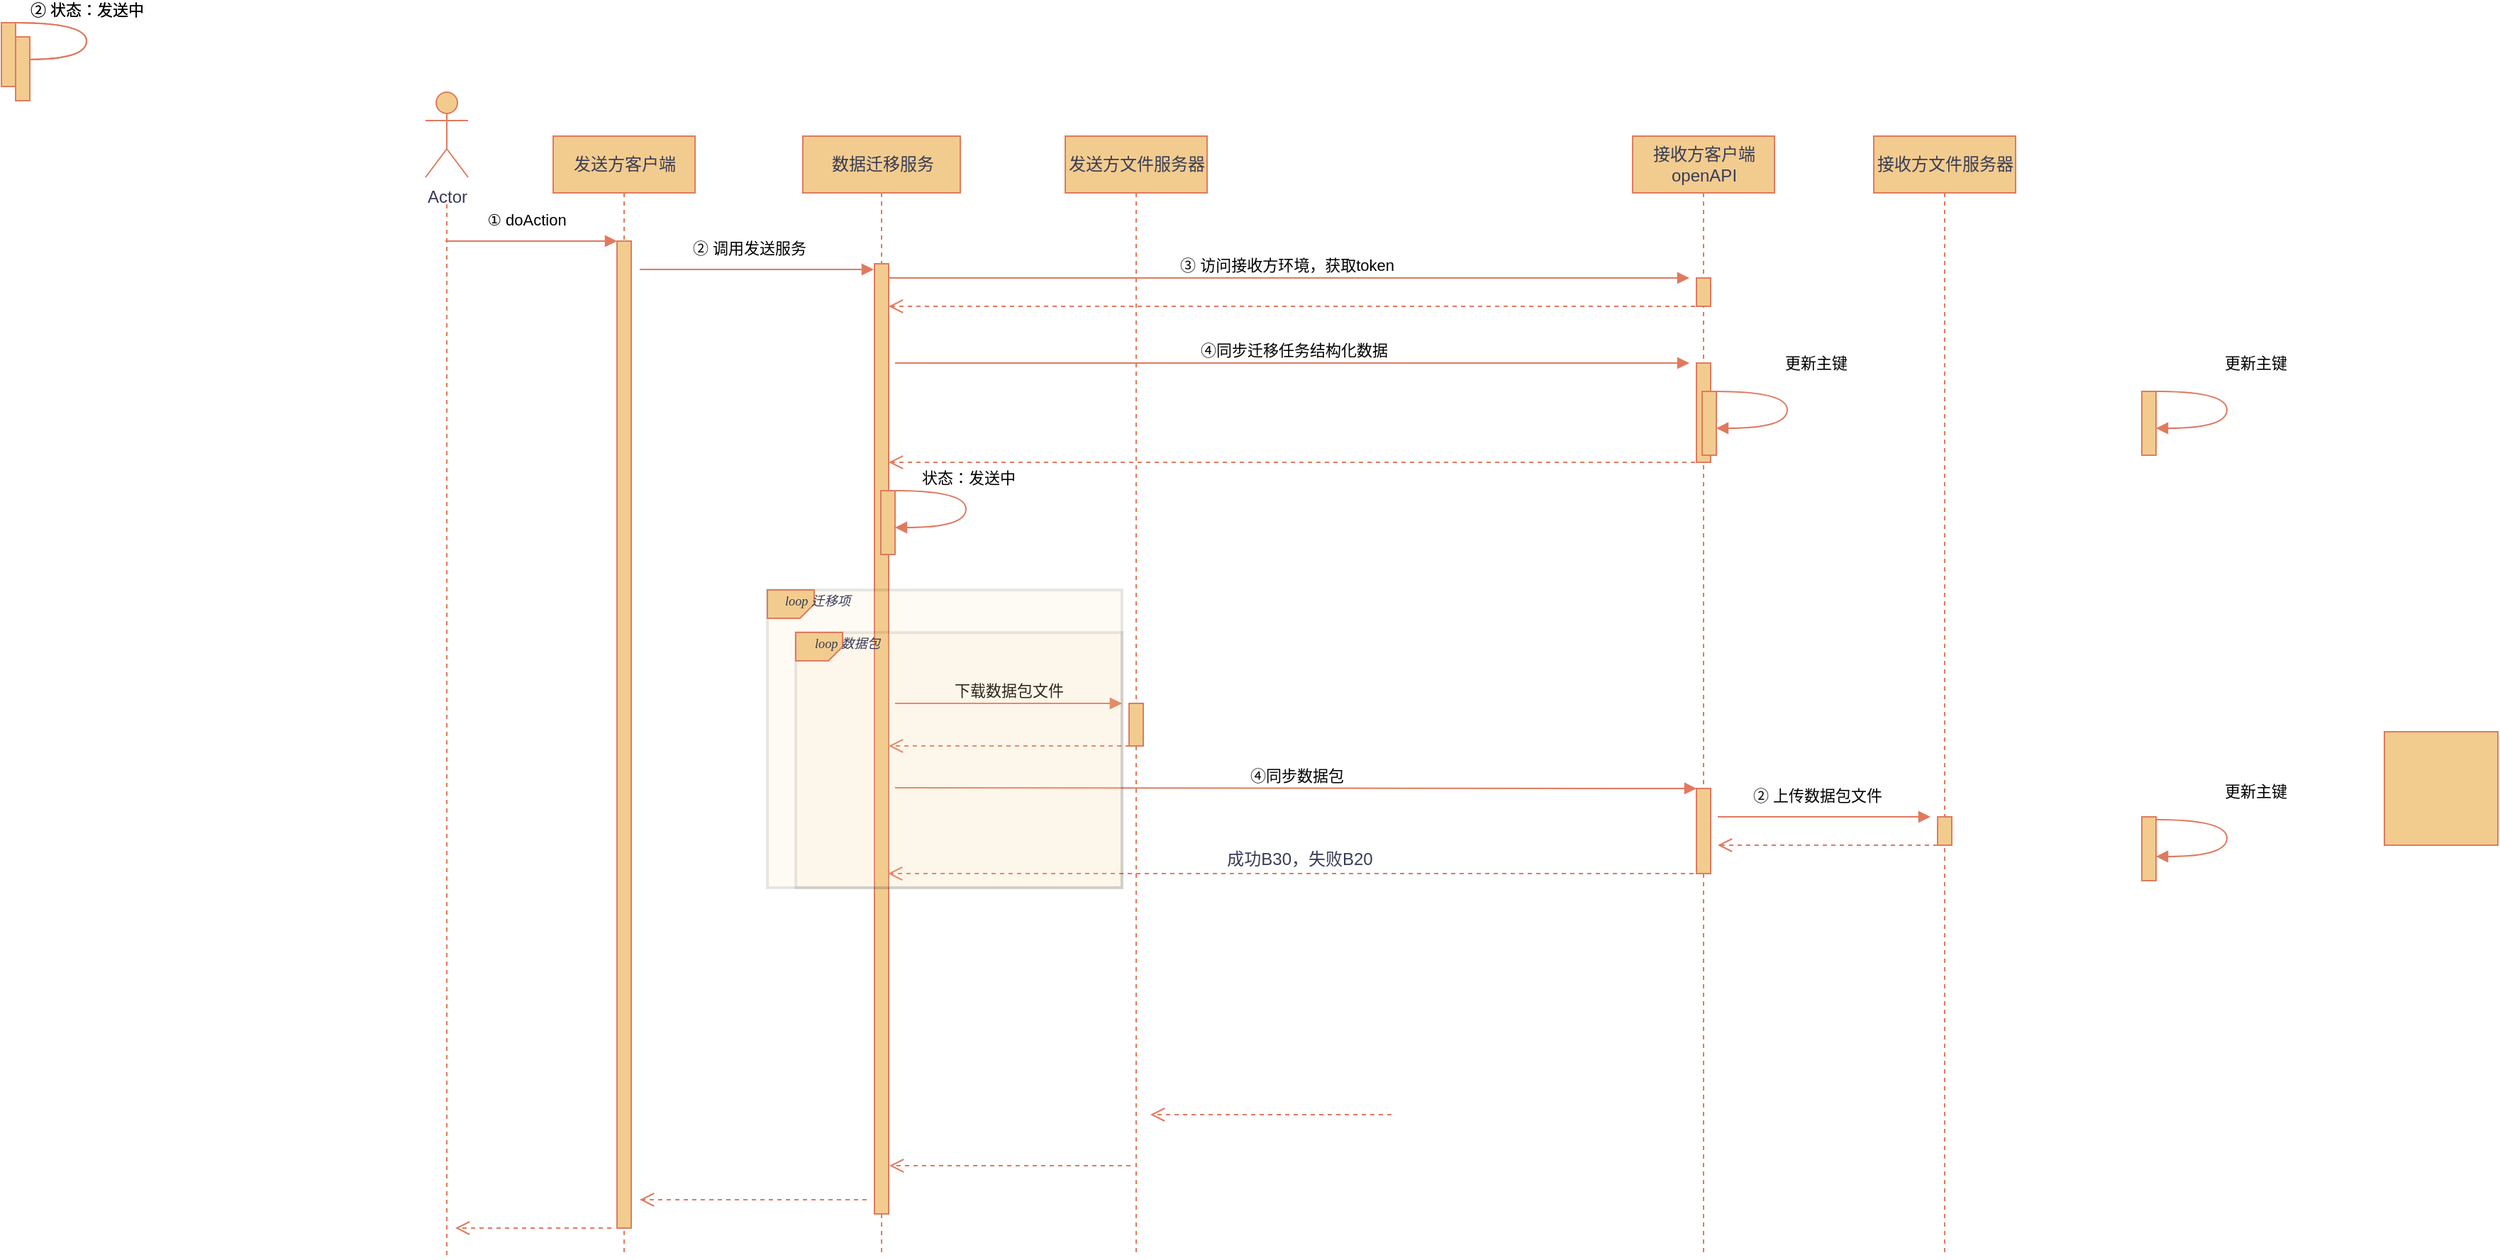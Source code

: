 <mxfile version="22.0.4" type="github">
  <diagram name="Page-1" id="2YBvvXClWsGukQMizWep">
    <mxGraphModel dx="2704" dy="1289" grid="1" gridSize="10" guides="1" tooltips="1" connect="1" arrows="0" fold="1" page="0" pageScale="1" pageWidth="850" pageHeight="1100" math="0" shadow="0">
      <root>
        <mxCell id="0" />
        <mxCell id="1" parent="0" />
        <mxCell id="aM9ryv3xv72pqoxQDRHE-1" value="发送方客户端" style="shape=umlLifeline;perimeter=lifelinePerimeter;html=1;container=0;dropTarget=0;collapsible=0;recursiveResize=0;outlineConnect=0;portConstraint=eastwest;newEdgeStyle={&quot;edgeStyle&quot;:&quot;elbowEdgeStyle&quot;,&quot;elbow&quot;:&quot;vertical&quot;,&quot;curved&quot;:0,&quot;rounded&quot;:0};labelBackgroundColor=none;fillColor=#F2CC8F;strokeColor=#E07A5F;fontColor=#393C56;" parent="1" vertex="1">
          <mxGeometry x="29" y="170" width="100" height="790" as="geometry" />
        </mxCell>
        <mxCell id="aM9ryv3xv72pqoxQDRHE-2" value="" style="html=1;points=[];perimeter=orthogonalPerimeter;outlineConnect=0;targetShapes=umlLifeline;portConstraint=eastwest;newEdgeStyle={&quot;edgeStyle&quot;:&quot;elbowEdgeStyle&quot;,&quot;elbow&quot;:&quot;vertical&quot;,&quot;curved&quot;:0,&quot;rounded&quot;:0};labelBackgroundColor=none;fillColor=#F2CC8F;strokeColor=#E07A5F;fontColor=#393C56;" parent="1" vertex="1">
          <mxGeometry x="74" y="244" width="10" height="696" as="geometry" />
        </mxCell>
        <mxCell id="aM9ryv3xv72pqoxQDRHE-5" value="数据迁移服务" style="shape=umlLifeline;perimeter=lifelinePerimeter;html=1;container=0;dropTarget=0;collapsible=0;recursiveResize=0;outlineConnect=0;portConstraint=eastwest;newEdgeStyle={&quot;edgeStyle&quot;:&quot;elbowEdgeStyle&quot;,&quot;elbow&quot;:&quot;vertical&quot;,&quot;curved&quot;:0,&quot;rounded&quot;:0};labelBackgroundColor=none;fillColor=#F2CC8F;strokeColor=#E07A5F;fontColor=#393C56;" parent="1" vertex="1">
          <mxGeometry x="205" y="170" width="111" height="790" as="geometry" />
        </mxCell>
        <mxCell id="aM9ryv3xv72pqoxQDRHE-3" value="① doAction" style="html=1;verticalAlign=bottom;startArrow=none;endArrow=block;startSize=8;edgeStyle=elbowEdgeStyle;elbow=vertical;curved=0;rounded=0;startFill=0;labelBackgroundColor=none;strokeColor=#E07A5F;fontColor=default;" parent="1" target="aM9ryv3xv72pqoxQDRHE-2" edge="1">
          <mxGeometry x="-0.069" y="6" relative="1" as="geometry">
            <mxPoint x="-47" y="244" as="sourcePoint" />
            <Array as="points" />
            <mxPoint as="offset" />
          </mxGeometry>
        </mxCell>
        <mxCell id="dqEPXR2y4I70jWlFoT9I-14" value="" style="group;labelBackgroundColor=none;fontColor=#393C56;" parent="1" vertex="1" connectable="0">
          <mxGeometry x="-61" y="139" width="30" height="125" as="geometry" />
        </mxCell>
        <mxCell id="dqEPXR2y4I70jWlFoT9I-5" value="Actor" style="shape=umlActor;verticalLabelPosition=bottom;verticalAlign=top;html=1;labelBackgroundColor=none;fillColor=#F2CC8F;strokeColor=#E07A5F;fontColor=#393C56;" parent="dqEPXR2y4I70jWlFoT9I-14" vertex="1">
          <mxGeometry width="30" height="60" as="geometry" />
        </mxCell>
        <mxCell id="dqEPXR2y4I70jWlFoT9I-12" value="" style="html=1;verticalAlign=bottom;endArrow=none;dashed=1;endSize=8;edgeStyle=elbowEdgeStyle;elbow=vertical;curved=0;rounded=0;endFill=0;labelBackgroundColor=none;strokeColor=#E07A5F;fontColor=default;" parent="dqEPXR2y4I70jWlFoT9I-14" edge="1">
          <mxGeometry relative="1" as="geometry">
            <mxPoint x="15" y="821" as="targetPoint" />
            <Array as="points">
              <mxPoint x="21.5" y="125" />
              <mxPoint x="15" y="163" />
            </Array>
            <mxPoint x="15" y="79" as="sourcePoint" />
          </mxGeometry>
        </mxCell>
        <mxCell id="dqEPXR2y4I70jWlFoT9I-20" value="发送方文件服务器" style="shape=umlLifeline;perimeter=lifelinePerimeter;html=1;container=0;dropTarget=0;collapsible=0;recursiveResize=0;outlineConnect=0;portConstraint=eastwest;newEdgeStyle={&quot;edgeStyle&quot;:&quot;elbowEdgeStyle&quot;,&quot;elbow&quot;:&quot;vertical&quot;,&quot;curved&quot;:0,&quot;rounded&quot;:0};labelBackgroundColor=none;fillColor=#F2CC8F;strokeColor=#E07A5F;fontColor=#393C56;" parent="1" vertex="1">
          <mxGeometry x="390" y="170" width="100" height="790" as="geometry" />
        </mxCell>
        <mxCell id="dqEPXR2y4I70jWlFoT9I-33" value="" style="html=1;points=[];perimeter=orthogonalPerimeter;outlineConnect=0;targetShapes=umlLifeline;portConstraint=eastwest;newEdgeStyle={&quot;edgeStyle&quot;:&quot;elbowEdgeStyle&quot;,&quot;elbow&quot;:&quot;vertical&quot;,&quot;curved&quot;:0,&quot;rounded&quot;:0};labelBackgroundColor=none;fillColor=#F2CC8F;strokeColor=#E07A5F;fontColor=#393C56;" parent="dqEPXR2y4I70jWlFoT9I-20" vertex="1">
          <mxGeometry x="45" y="400" width="10" height="30" as="geometry" />
        </mxCell>
        <mxCell id="dqEPXR2y4I70jWlFoT9I-30" value="下载数据包文件" style="html=1;verticalAlign=bottom;endArrow=block;edgeStyle=elbowEdgeStyle;elbow=vertical;curved=0;rounded=0;labelBackgroundColor=none;strokeColor=#E07A5F;fontColor=default;" parent="1" edge="1">
          <mxGeometry relative="1" as="geometry">
            <mxPoint x="270" y="570" as="sourcePoint" />
            <Array as="points">
              <mxPoint x="355" y="570" />
            </Array>
            <mxPoint x="430" y="570" as="targetPoint" />
          </mxGeometry>
        </mxCell>
        <mxCell id="xVjlX6ZCD8ZEZcHUDVlv-67" value="" style="html=1;verticalAlign=bottom;endArrow=open;dashed=1;endSize=8;edgeStyle=elbowEdgeStyle;elbow=vertical;curved=0;rounded=0;labelBackgroundColor=none;strokeColor=#E07A5F;fontColor=default;" parent="1" edge="1">
          <mxGeometry relative="1" as="geometry">
            <mxPoint x="450" y="860" as="targetPoint" />
            <Array as="points" />
            <mxPoint x="620" y="860" as="sourcePoint" />
          </mxGeometry>
        </mxCell>
        <mxCell id="xVjlX6ZCD8ZEZcHUDVlv-79" value="" style="html=1;verticalAlign=bottom;endArrow=open;dashed=1;endSize=8;edgeStyle=elbowEdgeStyle;elbow=vertical;curved=0;rounded=0;labelBackgroundColor=none;strokeColor=#E07A5F;fontColor=default;" parent="1" edge="1">
          <mxGeometry x="-1" y="397" relative="1" as="geometry">
            <mxPoint x="90" y="920" as="targetPoint" />
            <Array as="points">
              <mxPoint x="175" y="920" />
            </Array>
            <mxPoint x="250" y="920" as="sourcePoint" />
            <mxPoint x="276" y="-111" as="offset" />
          </mxGeometry>
        </mxCell>
        <mxCell id="xVjlX6ZCD8ZEZcHUDVlv-80" value="" style="html=1;verticalAlign=bottom;endArrow=open;dashed=1;endSize=8;edgeStyle=elbowEdgeStyle;elbow=vertical;curved=0;rounded=0;labelBackgroundColor=none;strokeColor=#E07A5F;fontColor=default;" parent="1" edge="1">
          <mxGeometry relative="1" as="geometry">
            <mxPoint x="266" y="896" as="targetPoint" />
            <Array as="points" />
            <mxPoint x="436" y="896" as="sourcePoint" />
          </mxGeometry>
        </mxCell>
        <mxCell id="xVjlX6ZCD8ZEZcHUDVlv-81" value="" style="html=1;verticalAlign=bottom;endArrow=open;dashed=1;endSize=8;edgeStyle=elbowEdgeStyle;elbow=vertical;curved=0;rounded=0;labelBackgroundColor=none;strokeColor=#E07A5F;fontColor=default;" parent="1" edge="1">
          <mxGeometry x="-1" y="397" relative="1" as="geometry">
            <mxPoint x="-40" y="940" as="targetPoint" />
            <Array as="points">
              <mxPoint x="45" y="940" />
            </Array>
            <mxPoint x="70" y="940" as="sourcePoint" />
            <mxPoint x="276" y="-111" as="offset" />
          </mxGeometry>
        </mxCell>
        <mxCell id="_pvaLfHRy_cF2C6sSua_-3" value="接收方客户端&lt;br&gt;openAPI" style="shape=umlLifeline;perimeter=lifelinePerimeter;html=1;container=0;dropTarget=0;collapsible=0;recursiveResize=0;outlineConnect=0;portConstraint=eastwest;newEdgeStyle={&quot;edgeStyle&quot;:&quot;elbowEdgeStyle&quot;,&quot;elbow&quot;:&quot;vertical&quot;,&quot;curved&quot;:0,&quot;rounded&quot;:0};labelBackgroundColor=none;fillColor=#F2CC8F;strokeColor=#E07A5F;fontColor=#393C56;" vertex="1" parent="1">
          <mxGeometry x="790" y="170" width="100" height="790" as="geometry" />
        </mxCell>
        <mxCell id="_pvaLfHRy_cF2C6sSua_-4" value="" style="html=1;points=[];perimeter=orthogonalPerimeter;outlineConnect=0;targetShapes=umlLifeline;portConstraint=eastwest;newEdgeStyle={&quot;edgeStyle&quot;:&quot;elbowEdgeStyle&quot;,&quot;elbow&quot;:&quot;vertical&quot;,&quot;curved&quot;:0,&quot;rounded&quot;:0};labelBackgroundColor=none;fillColor=#F2CC8F;strokeColor=#E07A5F;fontColor=#393C56;" vertex="1" parent="_pvaLfHRy_cF2C6sSua_-3">
          <mxGeometry x="45" y="100" width="10" height="20" as="geometry" />
        </mxCell>
        <mxCell id="_pvaLfHRy_cF2C6sSua_-10" value="" style="html=1;points=[];perimeter=orthogonalPerimeter;outlineConnect=0;targetShapes=umlLifeline;portConstraint=eastwest;newEdgeStyle={&quot;edgeStyle&quot;:&quot;elbowEdgeStyle&quot;,&quot;elbow&quot;:&quot;vertical&quot;,&quot;curved&quot;:0,&quot;rounded&quot;:0};labelBackgroundColor=none;fillColor=#F2CC8F;strokeColor=#E07A5F;fontColor=#393C56;" vertex="1" parent="_pvaLfHRy_cF2C6sSua_-3">
          <mxGeometry x="45" y="160" width="10" height="70" as="geometry" />
        </mxCell>
        <mxCell id="_pvaLfHRy_cF2C6sSua_-37" value="" style="html=1;points=[];perimeter=orthogonalPerimeter;outlineConnect=0;targetShapes=umlLifeline;portConstraint=eastwest;newEdgeStyle={&quot;edgeStyle&quot;:&quot;elbowEdgeStyle&quot;,&quot;elbow&quot;:&quot;vertical&quot;,&quot;curved&quot;:0,&quot;rounded&quot;:0};labelBackgroundColor=none;fillColor=#F2CC8F;strokeColor=#E07A5F;fontColor=#393C56;" vertex="1" parent="_pvaLfHRy_cF2C6sSua_-3">
          <mxGeometry x="45" y="460" width="10" height="60" as="geometry" />
        </mxCell>
        <mxCell id="_pvaLfHRy_cF2C6sSua_-5" value="③ 访问接收方环境，获取token" style="html=1;verticalAlign=bottom;endArrow=block;edgeStyle=elbowEdgeStyle;elbow=vertical;curved=0;rounded=0;labelBackgroundColor=none;strokeColor=#E07A5F;fontColor=default;" edge="1" parent="1">
          <mxGeometry x="0.001" relative="1" as="geometry">
            <mxPoint x="260" y="270" as="sourcePoint" />
            <Array as="points" />
            <mxPoint x="830" y="270" as="targetPoint" />
            <mxPoint as="offset" />
          </mxGeometry>
        </mxCell>
        <mxCell id="_pvaLfHRy_cF2C6sSua_-6" value="" style="html=1;verticalAlign=bottom;endArrow=open;dashed=1;endSize=8;elbow=vertical;rounded=0;labelBackgroundColor=none;strokeColor=#E07A5F;fontColor=default;" edge="1" parent="1" target="aM9ryv3xv72pqoxQDRHE-6">
          <mxGeometry relative="1" as="geometry">
            <mxPoint x="84" y="290" as="targetPoint" />
            <mxPoint x="840" y="290" as="sourcePoint" />
          </mxGeometry>
        </mxCell>
        <mxCell id="_pvaLfHRy_cF2C6sSua_-9" value="" style="group" vertex="1" connectable="0" parent="1">
          <mxGeometry x="-360" y="90" width="60" height="45" as="geometry" />
        </mxCell>
        <mxCell id="_pvaLfHRy_cF2C6sSua_-7" value="" style="html=1;points=[];perimeter=orthogonalPerimeter;outlineConnect=0;targetShapes=umlLifeline;portConstraint=eastwest;newEdgeStyle={&quot;edgeStyle&quot;:&quot;elbowEdgeStyle&quot;,&quot;elbow&quot;:&quot;vertical&quot;,&quot;curved&quot;:0,&quot;rounded&quot;:0};labelBackgroundColor=none;fillColor=#F2CC8F;strokeColor=#E07A5F;fontColor=#393C56;" vertex="1" parent="_pvaLfHRy_cF2C6sSua_-9">
          <mxGeometry width="10" height="45" as="geometry" />
        </mxCell>
        <mxCell id="dqEPXR2y4I70jWlFoT9I-24" value="② 状态：发送中" style="html=1;verticalAlign=bottom;endArrow=block;edgeStyle=orthogonalEdgeStyle;elbow=vertical;curved=1;rounded=0;entryX=1;entryY=0.622;entryDx=0;entryDy=0;entryPerimeter=0;labelBackgroundColor=none;strokeColor=#E07A5F;fontColor=default;" parent="_pvaLfHRy_cF2C6sSua_-9" edge="1">
          <mxGeometry x="-0.206" relative="1" as="geometry">
            <mxPoint x="10" as="sourcePoint" />
            <Array as="points">
              <mxPoint x="60" />
            </Array>
            <mxPoint x="10" y="25.99" as="targetPoint" />
            <mxPoint as="offset" />
          </mxGeometry>
        </mxCell>
        <mxCell id="_pvaLfHRy_cF2C6sSua_-11" value="④同步迁移任务结构化数据" style="html=1;verticalAlign=bottom;endArrow=block;elbow=vertical;rounded=0;labelBackgroundColor=none;strokeColor=#E07A5F;fontColor=default;" edge="1" parent="1">
          <mxGeometry x="0.001" relative="1" as="geometry">
            <mxPoint x="270" y="330" as="sourcePoint" />
            <mxPoint x="830" y="330" as="targetPoint" />
            <mxPoint as="offset" />
          </mxGeometry>
        </mxCell>
        <mxCell id="_pvaLfHRy_cF2C6sSua_-12" value="" style="group" vertex="1" connectable="0" parent="1">
          <mxGeometry x="-360" y="90" width="60" height="45" as="geometry" />
        </mxCell>
        <mxCell id="_pvaLfHRy_cF2C6sSua_-13" value="" style="html=1;points=[];perimeter=orthogonalPerimeter;outlineConnect=0;targetShapes=umlLifeline;portConstraint=eastwest;newEdgeStyle={&quot;edgeStyle&quot;:&quot;elbowEdgeStyle&quot;,&quot;elbow&quot;:&quot;vertical&quot;,&quot;curved&quot;:0,&quot;rounded&quot;:0};labelBackgroundColor=none;fillColor=#F2CC8F;strokeColor=#E07A5F;fontColor=#393C56;" vertex="1" parent="_pvaLfHRy_cF2C6sSua_-12">
          <mxGeometry width="10" height="45" as="geometry" />
        </mxCell>
        <mxCell id="_pvaLfHRy_cF2C6sSua_-14" value="② 状态：发送中" style="html=1;verticalAlign=bottom;endArrow=block;edgeStyle=orthogonalEdgeStyle;elbow=vertical;curved=1;rounded=0;entryX=1;entryY=0.622;entryDx=0;entryDy=0;entryPerimeter=0;labelBackgroundColor=none;strokeColor=#E07A5F;fontColor=default;" edge="1" parent="_pvaLfHRy_cF2C6sSua_-12">
          <mxGeometry x="-0.206" relative="1" as="geometry">
            <mxPoint x="10" as="sourcePoint" />
            <Array as="points">
              <mxPoint x="60" />
            </Array>
            <mxPoint x="10" y="25.99" as="targetPoint" />
            <mxPoint as="offset" />
          </mxGeometry>
        </mxCell>
        <mxCell id="_pvaLfHRy_cF2C6sSua_-15" value="" style="group;rotation=90;" vertex="1" connectable="0" parent="1">
          <mxGeometry x="839" y="350" width="60" height="45" as="geometry" />
        </mxCell>
        <mxCell id="_pvaLfHRy_cF2C6sSua_-16" value="" style="html=1;points=[];perimeter=orthogonalPerimeter;outlineConnect=0;targetShapes=umlLifeline;portConstraint=eastwest;newEdgeStyle={&quot;edgeStyle&quot;:&quot;elbowEdgeStyle&quot;,&quot;elbow&quot;:&quot;vertical&quot;,&quot;curved&quot;:0,&quot;rounded&quot;:0};labelBackgroundColor=none;fillColor=#F2CC8F;strokeColor=#E07A5F;fontColor=#393C56;" vertex="1" parent="_pvaLfHRy_cF2C6sSua_-15">
          <mxGeometry width="10" height="45" as="geometry" />
        </mxCell>
        <mxCell id="_pvaLfHRy_cF2C6sSua_-17" value="更新主键" style="html=1;verticalAlign=bottom;endArrow=block;edgeStyle=orthogonalEdgeStyle;elbow=vertical;curved=1;rounded=0;entryX=1;entryY=0.622;entryDx=0;entryDy=0;entryPerimeter=0;labelBackgroundColor=none;strokeColor=#E07A5F;fontColor=default;" edge="1" parent="_pvaLfHRy_cF2C6sSua_-15">
          <mxGeometry x="-0.206" y="22" relative="1" as="geometry">
            <mxPoint x="10" as="sourcePoint" />
            <Array as="points">
              <mxPoint x="60" />
            </Array>
            <mxPoint x="10" y="25.99" as="targetPoint" />
            <mxPoint x="-2" y="-11" as="offset" />
          </mxGeometry>
        </mxCell>
        <mxCell id="_pvaLfHRy_cF2C6sSua_-23" value="" style="group" vertex="1" connectable="0" parent="1">
          <mxGeometry x="-350" y="100" width="60" height="45" as="geometry" />
        </mxCell>
        <mxCell id="_pvaLfHRy_cF2C6sSua_-24" value="" style="html=1;points=[];perimeter=orthogonalPerimeter;outlineConnect=0;targetShapes=umlLifeline;portConstraint=eastwest;newEdgeStyle={&quot;edgeStyle&quot;:&quot;elbowEdgeStyle&quot;,&quot;elbow&quot;:&quot;vertical&quot;,&quot;curved&quot;:0,&quot;rounded&quot;:0};labelBackgroundColor=none;fillColor=#F2CC8F;strokeColor=#E07A5F;fontColor=#393C56;" vertex="1" parent="_pvaLfHRy_cF2C6sSua_-23">
          <mxGeometry width="10" height="45" as="geometry" />
        </mxCell>
        <mxCell id="_pvaLfHRy_cF2C6sSua_-20" value="" style="group" vertex="1" connectable="0" parent="1">
          <mxGeometry x="260" y="420" width="60" height="45" as="geometry" />
        </mxCell>
        <mxCell id="_pvaLfHRy_cF2C6sSua_-21" value="" style="html=1;points=[];perimeter=orthogonalPerimeter;outlineConnect=0;targetShapes=umlLifeline;portConstraint=eastwest;newEdgeStyle={&quot;edgeStyle&quot;:&quot;elbowEdgeStyle&quot;,&quot;elbow&quot;:&quot;vertical&quot;,&quot;curved&quot;:0,&quot;rounded&quot;:0};labelBackgroundColor=none;fillColor=#F2CC8F;strokeColor=#E07A5F;fontColor=#393C56;" vertex="1" parent="_pvaLfHRy_cF2C6sSua_-20">
          <mxGeometry width="10" height="45" as="geometry" />
        </mxCell>
        <mxCell id="_pvaLfHRy_cF2C6sSua_-22" value="&amp;nbsp;状态：发送中" style="html=1;verticalAlign=bottom;endArrow=block;edgeStyle=orthogonalEdgeStyle;elbow=vertical;curved=1;rounded=0;entryX=1;entryY=0.622;entryDx=0;entryDy=0;entryPerimeter=0;labelBackgroundColor=none;strokeColor=#E07A5F;fontColor=default;" edge="1" parent="_pvaLfHRy_cF2C6sSua_-20">
          <mxGeometry x="-0.206" relative="1" as="geometry">
            <mxPoint x="10" as="sourcePoint" />
            <Array as="points">
              <mxPoint x="60" />
            </Array>
            <mxPoint x="10" y="25.99" as="targetPoint" />
            <mxPoint as="offset" />
          </mxGeometry>
        </mxCell>
        <mxCell id="_pvaLfHRy_cF2C6sSua_-26" value="" style="html=1;verticalAlign=bottom;endArrow=open;dashed=1;endSize=8;elbow=vertical;rounded=0;labelBackgroundColor=none;strokeColor=#E07A5F;fontColor=default;" edge="1" parent="1" target="aM9ryv3xv72pqoxQDRHE-6">
          <mxGeometry relative="1" as="geometry">
            <mxPoint x="80" y="400" as="targetPoint" />
            <mxPoint x="840" y="400" as="sourcePoint" />
          </mxGeometry>
        </mxCell>
        <mxCell id="aM9ryv3xv72pqoxQDRHE-6" value="" style="html=1;points=[];perimeter=orthogonalPerimeter;outlineConnect=0;targetShapes=umlLifeline;portConstraint=eastwest;newEdgeStyle={&quot;edgeStyle&quot;:&quot;elbowEdgeStyle&quot;,&quot;elbow&quot;:&quot;vertical&quot;,&quot;curved&quot;:0,&quot;rounded&quot;:0};labelBackgroundColor=none;fillColor=#F2CC8F;strokeColor=#E07A5F;fontColor=#393C56;" parent="1" vertex="1">
          <mxGeometry x="255.5" y="260" width="10" height="670" as="geometry" />
        </mxCell>
        <mxCell id="_pvaLfHRy_cF2C6sSua_-27" value="② 调用发送服务" style="html=1;verticalAlign=bottom;startArrow=none;endArrow=block;startSize=8;elbow=vertical;rounded=0;startFill=0;labelBackgroundColor=none;strokeColor=#E07A5F;fontColor=default;" edge="1" parent="1">
          <mxGeometry x="-0.064" y="6" relative="1" as="geometry">
            <mxPoint x="90" y="264" as="sourcePoint" />
            <mxPoint as="offset" />
            <mxPoint x="255" y="264" as="targetPoint" />
          </mxGeometry>
        </mxCell>
        <mxCell id="_pvaLfHRy_cF2C6sSua_-28" value="" style="html=1;points=[];perimeter=orthogonalPerimeter;outlineConnect=0;targetShapes=umlLifeline;portConstraint=eastwest;newEdgeStyle={&quot;edgeStyle&quot;:&quot;elbowEdgeStyle&quot;,&quot;elbow&quot;:&quot;vertical&quot;,&quot;curved&quot;:0,&quot;rounded&quot;:0};labelBackgroundColor=none;fillColor=#F2CC8F;strokeColor=#E07A5F;fontColor=#393C56;" vertex="1" parent="1">
          <mxGeometry x="260" y="420" width="10" height="45" as="geometry" />
        </mxCell>
        <mxCell id="_pvaLfHRy_cF2C6sSua_-32" value="" style="whiteSpace=wrap;html=1;aspect=fixed;strokeColor=#E07A5F;fontColor=#393C56;fillColor=#F2CC8F;" vertex="1" parent="1">
          <mxGeometry x="1320" y="590" width="80" height="80" as="geometry" />
        </mxCell>
        <mxCell id="_pvaLfHRy_cF2C6sSua_-35" value="" style="html=1;verticalAlign=bottom;endArrow=open;dashed=1;endSize=8;edgeStyle=elbowEdgeStyle;elbow=vertical;curved=0;rounded=0;labelBackgroundColor=none;strokeColor=#E07A5F;fontColor=default;" edge="1" parent="1">
          <mxGeometry relative="1" as="geometry">
            <mxPoint x="265.5" y="600" as="targetPoint" />
            <Array as="points" />
            <mxPoint x="435.5" y="600" as="sourcePoint" />
          </mxGeometry>
        </mxCell>
        <mxCell id="_pvaLfHRy_cF2C6sSua_-36" value="④同步数据包" style="html=1;verticalAlign=bottom;endArrow=block;elbow=vertical;rounded=0;labelBackgroundColor=none;strokeColor=#E07A5F;fontColor=default;" edge="1" parent="1" target="_pvaLfHRy_cF2C6sSua_-37">
          <mxGeometry x="0.001" relative="1" as="geometry">
            <mxPoint x="270" y="629.52" as="sourcePoint" />
            <mxPoint x="1039" y="629.52" as="targetPoint" />
            <mxPoint as="offset" />
          </mxGeometry>
        </mxCell>
        <mxCell id="_pvaLfHRy_cF2C6sSua_-41" value="接收方文件服务器" style="shape=umlLifeline;perimeter=lifelinePerimeter;html=1;container=0;dropTarget=0;collapsible=0;recursiveResize=0;outlineConnect=0;portConstraint=eastwest;newEdgeStyle={&quot;edgeStyle&quot;:&quot;elbowEdgeStyle&quot;,&quot;elbow&quot;:&quot;vertical&quot;,&quot;curved&quot;:0,&quot;rounded&quot;:0};labelBackgroundColor=none;fillColor=#F2CC8F;strokeColor=#E07A5F;fontColor=#393C56;" vertex="1" parent="1">
          <mxGeometry x="960" y="170" width="100" height="790" as="geometry" />
        </mxCell>
        <mxCell id="_pvaLfHRy_cF2C6sSua_-44" value="" style="html=1;points=[];perimeter=orthogonalPerimeter;outlineConnect=0;targetShapes=umlLifeline;portConstraint=eastwest;newEdgeStyle={&quot;edgeStyle&quot;:&quot;elbowEdgeStyle&quot;,&quot;elbow&quot;:&quot;vertical&quot;,&quot;curved&quot;:0,&quot;rounded&quot;:0};labelBackgroundColor=none;fillColor=#F2CC8F;strokeColor=#E07A5F;fontColor=#393C56;" vertex="1" parent="_pvaLfHRy_cF2C6sSua_-41">
          <mxGeometry x="45" y="480" width="10" height="20" as="geometry" />
        </mxCell>
        <mxCell id="_pvaLfHRy_cF2C6sSua_-45" value="" style="group;rotation=90;" vertex="1" connectable="0" parent="1">
          <mxGeometry x="1149" y="350" width="60" height="45" as="geometry" />
        </mxCell>
        <mxCell id="_pvaLfHRy_cF2C6sSua_-46" value="" style="html=1;points=[];perimeter=orthogonalPerimeter;outlineConnect=0;targetShapes=umlLifeline;portConstraint=eastwest;newEdgeStyle={&quot;edgeStyle&quot;:&quot;elbowEdgeStyle&quot;,&quot;elbow&quot;:&quot;vertical&quot;,&quot;curved&quot;:0,&quot;rounded&quot;:0};labelBackgroundColor=none;fillColor=#F2CC8F;strokeColor=#E07A5F;fontColor=#393C56;" vertex="1" parent="_pvaLfHRy_cF2C6sSua_-45">
          <mxGeometry width="10" height="45" as="geometry" />
        </mxCell>
        <mxCell id="_pvaLfHRy_cF2C6sSua_-47" value="更新主键" style="html=1;verticalAlign=bottom;endArrow=block;edgeStyle=orthogonalEdgeStyle;elbow=vertical;curved=1;rounded=0;entryX=1;entryY=0.622;entryDx=0;entryDy=0;entryPerimeter=0;labelBackgroundColor=none;strokeColor=#E07A5F;fontColor=default;" edge="1" parent="_pvaLfHRy_cF2C6sSua_-45">
          <mxGeometry x="-0.206" y="22" relative="1" as="geometry">
            <mxPoint x="10" as="sourcePoint" />
            <Array as="points">
              <mxPoint x="60" />
            </Array>
            <mxPoint x="10" y="25.99" as="targetPoint" />
            <mxPoint x="-2" y="-11" as="offset" />
          </mxGeometry>
        </mxCell>
        <mxCell id="_pvaLfHRy_cF2C6sSua_-48" value="" style="group;rotation=90;" vertex="1" connectable="0" parent="1">
          <mxGeometry x="1149" y="650" width="60" height="45" as="geometry" />
        </mxCell>
        <mxCell id="_pvaLfHRy_cF2C6sSua_-49" value="" style="html=1;points=[];perimeter=orthogonalPerimeter;outlineConnect=0;targetShapes=umlLifeline;portConstraint=eastwest;newEdgeStyle={&quot;edgeStyle&quot;:&quot;elbowEdgeStyle&quot;,&quot;elbow&quot;:&quot;vertical&quot;,&quot;curved&quot;:0,&quot;rounded&quot;:0};labelBackgroundColor=none;fillColor=#F2CC8F;strokeColor=#E07A5F;fontColor=#393C56;" vertex="1" parent="_pvaLfHRy_cF2C6sSua_-48">
          <mxGeometry width="10" height="45" as="geometry" />
        </mxCell>
        <mxCell id="_pvaLfHRy_cF2C6sSua_-50" value="更新主键" style="html=1;verticalAlign=bottom;endArrow=block;edgeStyle=orthogonalEdgeStyle;elbow=vertical;curved=1;rounded=0;entryX=1;entryY=0.622;entryDx=0;entryDy=0;entryPerimeter=0;labelBackgroundColor=none;strokeColor=#E07A5F;fontColor=default;" edge="1" parent="_pvaLfHRy_cF2C6sSua_-48">
          <mxGeometry x="-0.206" y="22" relative="1" as="geometry">
            <mxPoint x="10" y="1.98" as="sourcePoint" />
            <Array as="points">
              <mxPoint x="60" y="1.98" />
            </Array>
            <mxPoint x="10" y="27.97" as="targetPoint" />
            <mxPoint x="-2" y="-11" as="offset" />
          </mxGeometry>
        </mxCell>
        <mxCell id="_pvaLfHRy_cF2C6sSua_-51" value="② 上传数据包文件" style="html=1;verticalAlign=bottom;startArrow=none;endArrow=block;startSize=8;elbow=vertical;rounded=0;startFill=0;labelBackgroundColor=none;strokeColor=#E07A5F;fontColor=default;" edge="1" parent="1">
          <mxGeometry x="-0.064" y="6" relative="1" as="geometry">
            <mxPoint x="850" y="650" as="sourcePoint" />
            <mxPoint as="offset" />
            <mxPoint x="1000" y="650" as="targetPoint" />
          </mxGeometry>
        </mxCell>
        <mxCell id="_pvaLfHRy_cF2C6sSua_-52" value="" style="html=1;verticalAlign=bottom;endArrow=open;dashed=1;endSize=8;edgeStyle=elbowEdgeStyle;elbow=vertical;curved=0;rounded=0;labelBackgroundColor=none;strokeColor=#E07A5F;fontColor=default;" edge="1" parent="1" source="_pvaLfHRy_cF2C6sSua_-44">
          <mxGeometry relative="1" as="geometry">
            <mxPoint x="850" y="670" as="targetPoint" />
            <Array as="points" />
            <mxPoint x="1000" y="670" as="sourcePoint" />
          </mxGeometry>
        </mxCell>
        <mxCell id="_pvaLfHRy_cF2C6sSua_-53" value="" style="html=1;verticalAlign=bottom;endArrow=open;dashed=1;endSize=8;elbow=vertical;rounded=0;labelBackgroundColor=none;strokeColor=#E07A5F;fontColor=default;" edge="1" parent="1">
          <mxGeometry relative="1" as="geometry">
            <mxPoint x="265" y="690" as="targetPoint" />
            <mxPoint x="839" y="690" as="sourcePoint" />
          </mxGeometry>
        </mxCell>
        <mxCell id="_pvaLfHRy_cF2C6sSua_-56" value="成功B30，失败B20" style="text;html=1;align=center;verticalAlign=middle;resizable=0;points=[];autosize=1;strokeColor=none;fillColor=none;fontColor=#393C56;" vertex="1" parent="1">
          <mxGeometry x="490" y="665" width="130" height="30" as="geometry" />
        </mxCell>
        <mxCell id="_pvaLfHRy_cF2C6sSua_-34" value="" style="rounded=0;whiteSpace=wrap;html=1;strokeColor=#1A1A1A;fontColor=#393C56;fillColor=#F2CC8F;opacity=10;strokeWidth=2;" vertex="1" parent="1">
          <mxGeometry x="200" y="520" width="230" height="180" as="geometry" />
        </mxCell>
        <mxCell id="_pvaLfHRy_cF2C6sSua_-33" value="" style="rounded=0;whiteSpace=wrap;html=1;strokeColor=#1A1A1A;fontColor=#393C56;fillColor=#F2CC8F;opacity=10;strokeWidth=2;" vertex="1" parent="1">
          <mxGeometry x="180" y="490" width="250" height="210" as="geometry" />
        </mxCell>
        <mxCell id="_pvaLfHRy_cF2C6sSua_-59" value="" style="shape=card;whiteSpace=wrap;html=1;rotation=-180;size=10;fillColor=#F2CC8F;strokeColor=#E07A5F;labelBackgroundColor=none;fontColor=#393C56;" vertex="1" parent="1">
          <mxGeometry x="180" y="490" width="33" height="20" as="geometry" />
        </mxCell>
        <mxCell id="_pvaLfHRy_cF2C6sSua_-60" value="" style="shape=card;whiteSpace=wrap;html=1;rotation=-180;size=10;fillColor=#F2CC8F;strokeColor=#E07A5F;labelBackgroundColor=none;fontColor=#393C56;" vertex="1" parent="1">
          <mxGeometry x="200" y="520" width="33" height="20" as="geometry" />
        </mxCell>
        <mxCell id="_pvaLfHRy_cF2C6sSua_-58" value="&lt;pre&gt;&lt;font face=&quot;Times New Roman&quot; style=&quot;font-size: 11px;&quot;&gt;&lt;sub style=&quot;font-weight: normal;&quot;&gt;&lt;i&gt;loop 数据包&lt;/i&gt;&lt;/sub&gt;&lt;/font&gt;&lt;/pre&gt;" style="text;strokeColor=none;fillColor=none;html=1;fontSize=24;fontStyle=1;verticalAlign=middle;align=center;fontColor=#393C56;" vertex="1" parent="1">
          <mxGeometry x="221" y="515" width="30" height="10" as="geometry" />
        </mxCell>
        <mxCell id="_pvaLfHRy_cF2C6sSua_-61" value="&lt;pre&gt;&lt;font face=&quot;Times New Roman&quot; style=&quot;font-size: 11px;&quot;&gt;&lt;sub style=&quot;font-weight: normal;&quot;&gt;&lt;i&gt;loop 迁移项&lt;/i&gt;&lt;/sub&gt;&lt;/font&gt;&lt;/pre&gt;" style="text;strokeColor=none;fillColor=none;html=1;fontSize=24;fontStyle=1;verticalAlign=middle;align=center;fontColor=#393C56;" vertex="1" parent="1">
          <mxGeometry x="200" y="490" width="30" as="geometry" />
        </mxCell>
      </root>
    </mxGraphModel>
  </diagram>
</mxfile>
